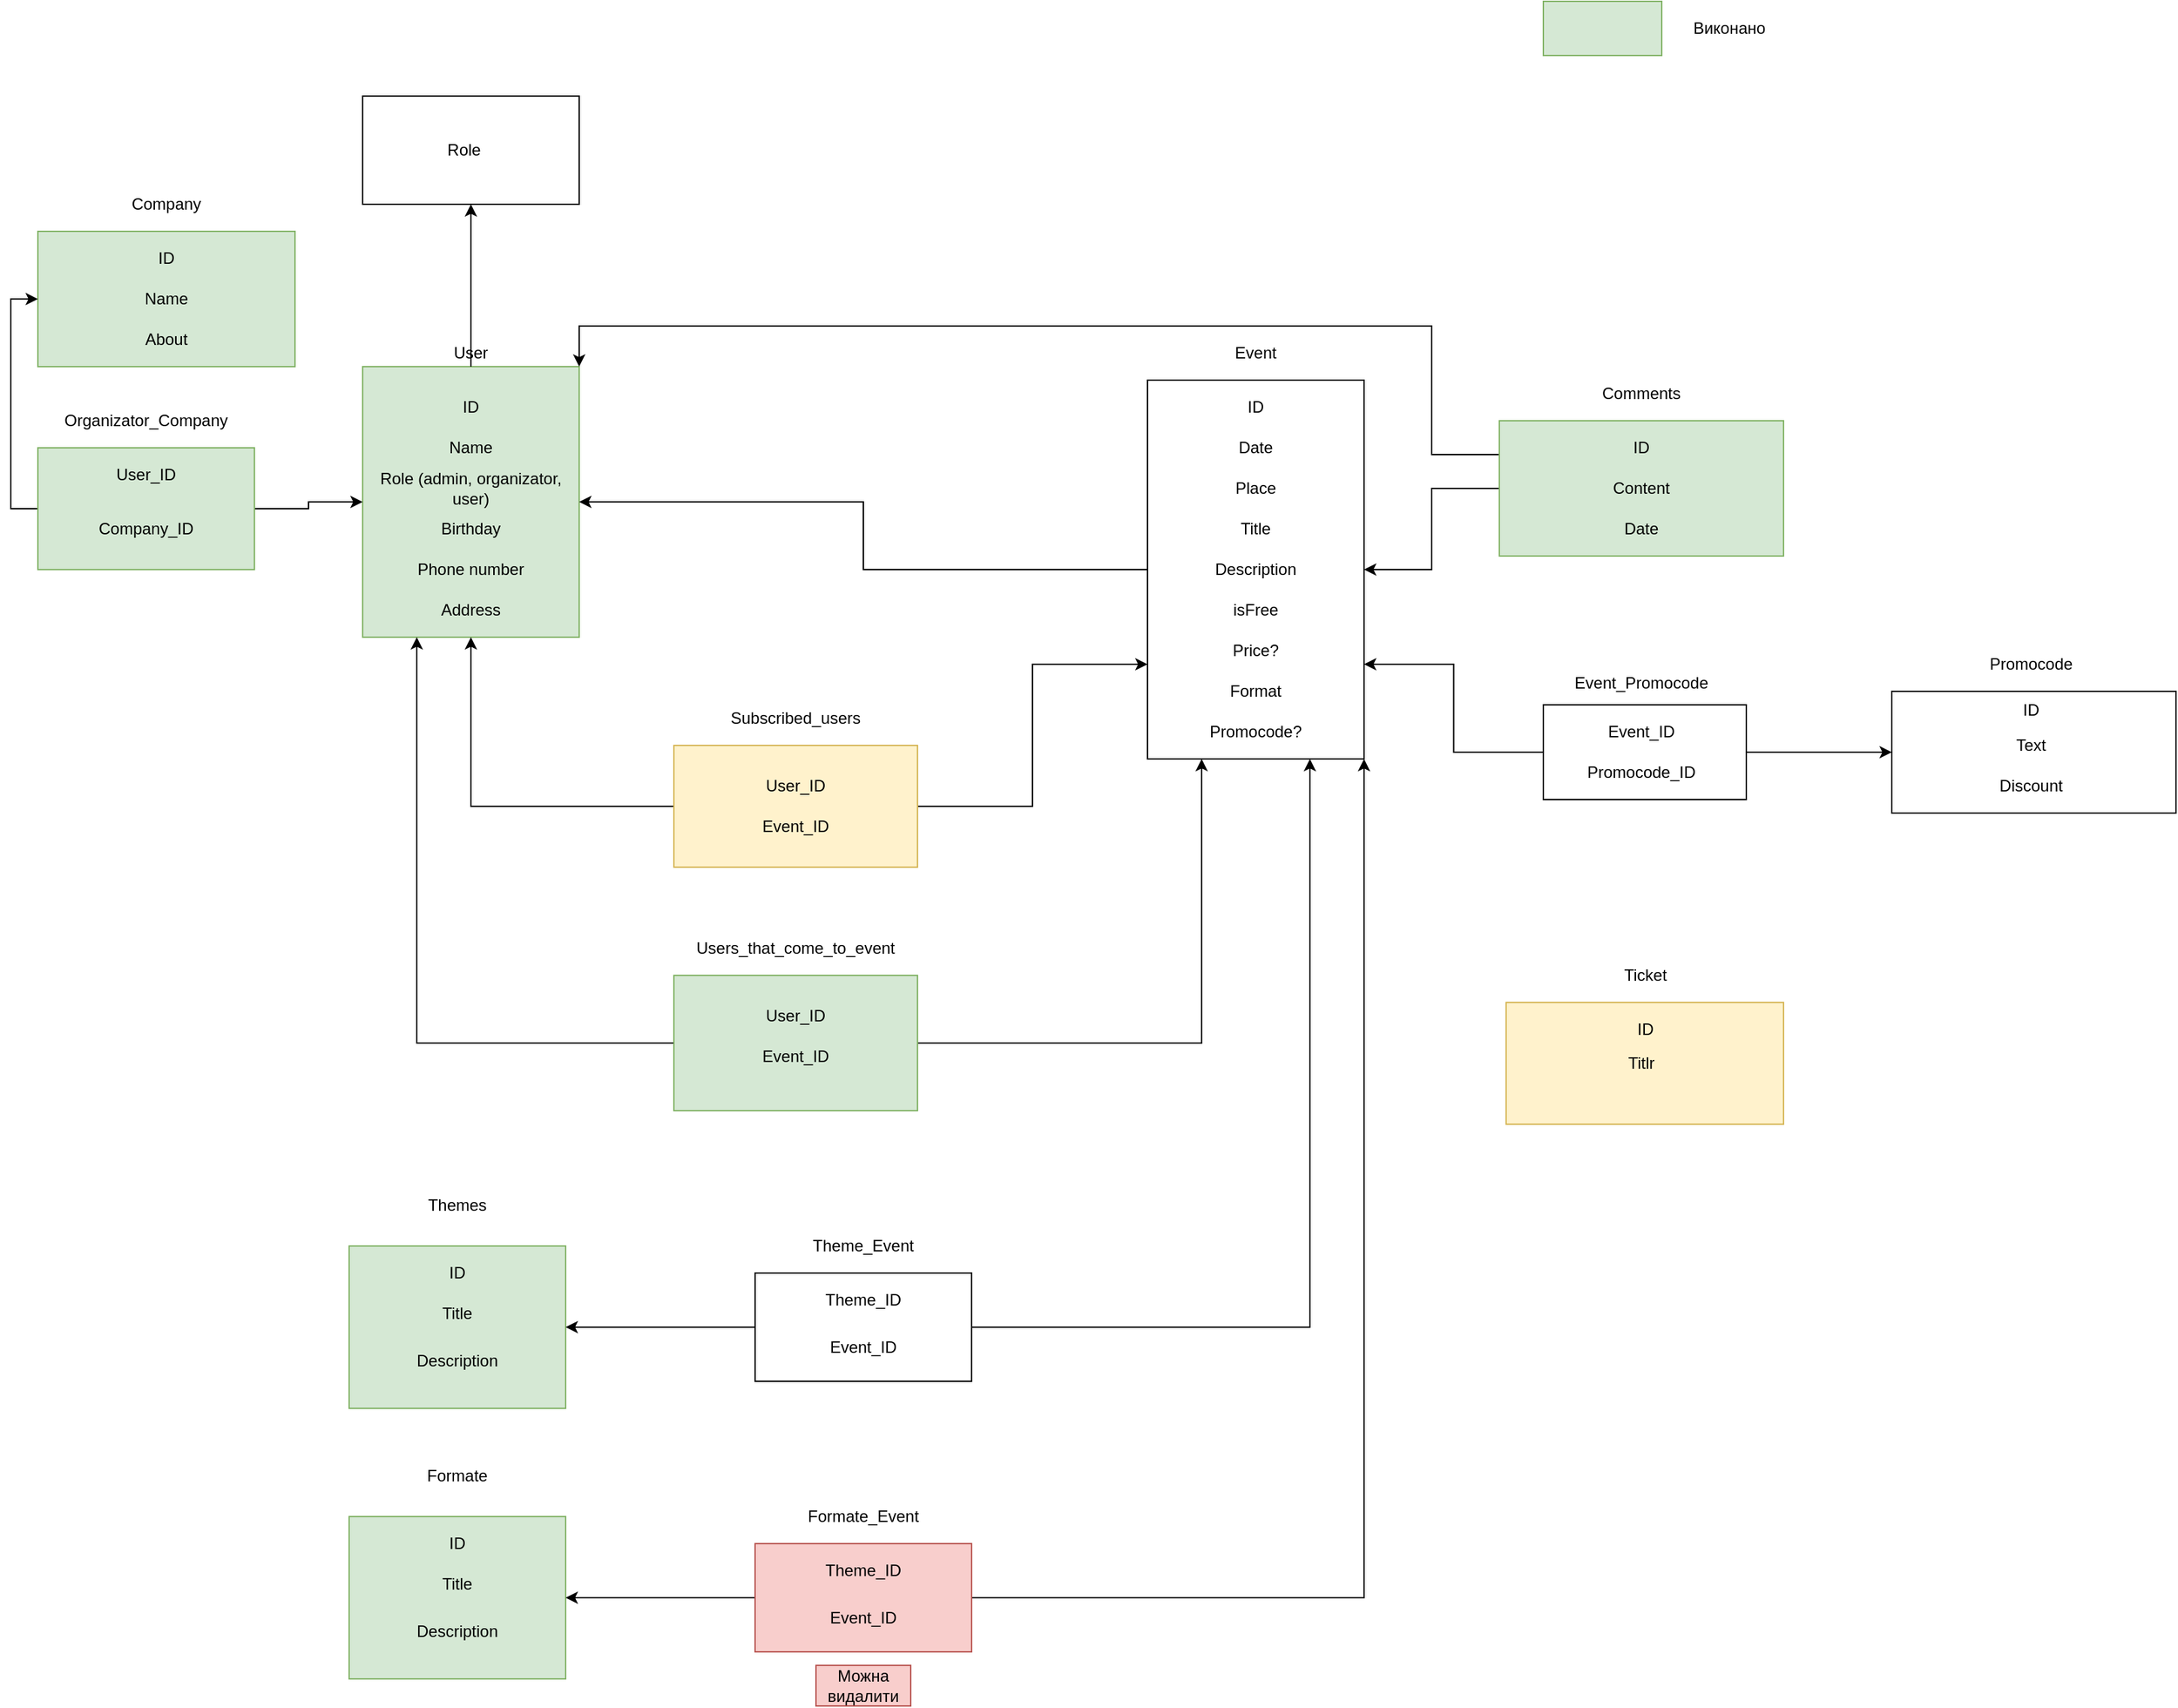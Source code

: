 <mxfile version="13.9.9" type="device"><diagram id="WZS1m6G1uopC5et7jh7P" name="Сторінка-1"><mxGraphModel dx="2107" dy="1814" grid="1" gridSize="10" guides="1" tooltips="1" connect="1" arrows="1" fold="1" page="1" pageScale="1" pageWidth="1169" pageHeight="827" math="0" shadow="0"><root><mxCell id="0"/><mxCell id="1" parent="0"/><mxCell id="OS0tSJ4Hp-Z-cjwjTjHC-1" value="" style="rounded=0;whiteSpace=wrap;html=1;fillColor=#d5e8d4;strokeColor=#82b366;" parent="1" vertex="1"><mxGeometry x="280" y="140" width="160" height="200" as="geometry"/></mxCell><mxCell id="OS0tSJ4Hp-Z-cjwjTjHC-2" value="ID" style="text;html=1;strokeColor=none;fillColor=none;align=center;verticalAlign=middle;whiteSpace=wrap;rounded=0;" parent="1" vertex="1"><mxGeometry x="340" y="160" width="40" height="20" as="geometry"/></mxCell><mxCell id="OS0tSJ4Hp-Z-cjwjTjHC-3" value="Name" style="text;html=1;strokeColor=none;fillColor=none;align=center;verticalAlign=middle;whiteSpace=wrap;rounded=0;" parent="1" vertex="1"><mxGeometry x="340" y="190" width="40" height="20" as="geometry"/></mxCell><mxCell id="OS0tSJ4Hp-Z-cjwjTjHC-4" value="Role (admin, organizator, user)" style="text;html=1;strokeColor=none;fillColor=none;align=center;verticalAlign=middle;whiteSpace=wrap;rounded=0;" parent="1" vertex="1"><mxGeometry x="290" y="220" width="140" height="20" as="geometry"/></mxCell><mxCell id="OS0tSJ4Hp-Z-cjwjTjHC-5" value="Birthday" style="text;html=1;strokeColor=none;fillColor=none;align=center;verticalAlign=middle;whiteSpace=wrap;rounded=0;" parent="1" vertex="1"><mxGeometry x="340" y="250" width="40" height="20" as="geometry"/></mxCell><mxCell id="OS0tSJ4Hp-Z-cjwjTjHC-6" value="Phone number" style="text;html=1;strokeColor=none;fillColor=none;align=center;verticalAlign=middle;whiteSpace=wrap;rounded=0;" parent="1" vertex="1"><mxGeometry x="300" y="280" width="120" height="20" as="geometry"/></mxCell><mxCell id="OS0tSJ4Hp-Z-cjwjTjHC-7" value="Address" style="text;html=1;strokeColor=none;fillColor=none;align=center;verticalAlign=middle;whiteSpace=wrap;rounded=0;" parent="1" vertex="1"><mxGeometry x="330" y="310" width="60" height="20" as="geometry"/></mxCell><mxCell id="OS0tSJ4Hp-Z-cjwjTjHC-35" style="edgeStyle=orthogonalEdgeStyle;rounded=0;orthogonalLoop=1;jettySize=auto;html=1;exitX=0;exitY=0.5;exitDx=0;exitDy=0;entryX=1;entryY=0.5;entryDx=0;entryDy=0;" parent="1" source="OS0tSJ4Hp-Z-cjwjTjHC-8" target="OS0tSJ4Hp-Z-cjwjTjHC-1" edge="1"><mxGeometry relative="1" as="geometry"/></mxCell><mxCell id="OS0tSJ4Hp-Z-cjwjTjHC-8" value="" style="rounded=0;whiteSpace=wrap;html=1;" parent="1" vertex="1"><mxGeometry x="860" y="150" width="160" height="280" as="geometry"/></mxCell><mxCell id="QX7Ex_NNKrgvYC5AAjRK-3" style="edgeStyle=orthogonalEdgeStyle;rounded=0;orthogonalLoop=1;jettySize=auto;html=1;exitX=0.5;exitY=1;exitDx=0;exitDy=0;entryX=0.5;entryY=1;entryDx=0;entryDy=0;" edge="1" parent="1" source="OS0tSJ4Hp-Z-cjwjTjHC-9" target="QX7Ex_NNKrgvYC5AAjRK-1"><mxGeometry relative="1" as="geometry"><Array as="points"><mxPoint x="360" y="110"/><mxPoint x="360" y="110"/></Array></mxGeometry></mxCell><mxCell id="OS0tSJ4Hp-Z-cjwjTjHC-9" value="User" style="text;html=1;strokeColor=none;fillColor=none;align=center;verticalAlign=middle;whiteSpace=wrap;rounded=0;" parent="1" vertex="1"><mxGeometry x="340" y="120" width="40" height="20" as="geometry"/></mxCell><mxCell id="OS0tSJ4Hp-Z-cjwjTjHC-10" value="Event" style="text;html=1;strokeColor=none;fillColor=none;align=center;verticalAlign=middle;whiteSpace=wrap;rounded=0;" parent="1" vertex="1"><mxGeometry x="920" y="120" width="40" height="20" as="geometry"/></mxCell><mxCell id="OS0tSJ4Hp-Z-cjwjTjHC-11" value="ID" style="text;html=1;strokeColor=none;fillColor=none;align=center;verticalAlign=middle;whiteSpace=wrap;rounded=0;" parent="1" vertex="1"><mxGeometry x="920" y="160" width="40" height="20" as="geometry"/></mxCell><mxCell id="OS0tSJ4Hp-Z-cjwjTjHC-12" value="Date" style="text;html=1;strokeColor=none;fillColor=none;align=center;verticalAlign=middle;whiteSpace=wrap;rounded=0;" parent="1" vertex="1"><mxGeometry x="920" y="190" width="40" height="20" as="geometry"/></mxCell><mxCell id="OS0tSJ4Hp-Z-cjwjTjHC-13" value="Place" style="text;html=1;strokeColor=none;fillColor=none;align=center;verticalAlign=middle;whiteSpace=wrap;rounded=0;" parent="1" vertex="1"><mxGeometry x="920" y="220" width="40" height="20" as="geometry"/></mxCell><mxCell id="OS0tSJ4Hp-Z-cjwjTjHC-14" value="Title" style="text;html=1;strokeColor=none;fillColor=none;align=center;verticalAlign=middle;whiteSpace=wrap;rounded=0;" parent="1" vertex="1"><mxGeometry x="920" y="250" width="40" height="20" as="geometry"/></mxCell><mxCell id="OS0tSJ4Hp-Z-cjwjTjHC-15" value="Description" style="text;html=1;strokeColor=none;fillColor=none;align=center;verticalAlign=middle;whiteSpace=wrap;rounded=0;" parent="1" vertex="1"><mxGeometry x="900" y="280" width="80" height="20" as="geometry"/></mxCell><mxCell id="OS0tSJ4Hp-Z-cjwjTjHC-16" value="isFree" style="text;html=1;strokeColor=none;fillColor=none;align=center;verticalAlign=middle;whiteSpace=wrap;rounded=0;" parent="1" vertex="1"><mxGeometry x="920" y="310" width="40" height="20" as="geometry"/></mxCell><mxCell id="OS0tSJ4Hp-Z-cjwjTjHC-17" value="Price?" style="text;html=1;strokeColor=none;fillColor=none;align=center;verticalAlign=middle;whiteSpace=wrap;rounded=0;" parent="1" vertex="1"><mxGeometry x="920" y="340" width="40" height="20" as="geometry"/></mxCell><mxCell id="OS0tSJ4Hp-Z-cjwjTjHC-19" value="Format" style="text;html=1;strokeColor=none;fillColor=none;align=center;verticalAlign=middle;whiteSpace=wrap;rounded=0;" parent="1" vertex="1"><mxGeometry x="920" y="370" width="40" height="20" as="geometry"/></mxCell><mxCell id="cXFSalWBy0Cu6Z5-P3cS-1" value="" style="rounded=0;whiteSpace=wrap;html=1;fillColor=#d5e8d4;strokeColor=#82b366;" parent="1" vertex="1"><mxGeometry x="270" y="790" width="160" height="120" as="geometry"/></mxCell><mxCell id="cXFSalWBy0Cu6Z5-P3cS-2" value="Themes" style="text;html=1;strokeColor=none;fillColor=none;align=center;verticalAlign=middle;whiteSpace=wrap;rounded=0;" parent="1" vertex="1"><mxGeometry x="330" y="750" width="40" height="20" as="geometry"/></mxCell><mxCell id="cXFSalWBy0Cu6Z5-P3cS-3" value="ID" style="text;html=1;strokeColor=none;fillColor=none;align=center;verticalAlign=middle;whiteSpace=wrap;rounded=0;" parent="1" vertex="1"><mxGeometry x="330" y="800" width="40" height="20" as="geometry"/></mxCell><mxCell id="cXFSalWBy0Cu6Z5-P3cS-4" value="Title" style="text;html=1;strokeColor=none;fillColor=none;align=center;verticalAlign=middle;whiteSpace=wrap;rounded=0;" parent="1" vertex="1"><mxGeometry x="330" y="830" width="40" height="20" as="geometry"/></mxCell><mxCell id="cXFSalWBy0Cu6Z5-P3cS-5" value="Description" style="text;html=1;strokeColor=none;fillColor=none;align=center;verticalAlign=middle;whiteSpace=wrap;rounded=0;" parent="1" vertex="1"><mxGeometry x="330" y="865" width="40" height="20" as="geometry"/></mxCell><mxCell id="cXFSalWBy0Cu6Z5-P3cS-10" style="edgeStyle=orthogonalEdgeStyle;rounded=0;orthogonalLoop=1;jettySize=auto;html=1;exitX=0;exitY=0.5;exitDx=0;exitDy=0;entryX=1;entryY=0.5;entryDx=0;entryDy=0;" parent="1" source="cXFSalWBy0Cu6Z5-P3cS-6" target="cXFSalWBy0Cu6Z5-P3cS-1" edge="1"><mxGeometry relative="1" as="geometry"/></mxCell><mxCell id="cXFSalWBy0Cu6Z5-P3cS-26" style="edgeStyle=orthogonalEdgeStyle;rounded=0;orthogonalLoop=1;jettySize=auto;html=1;exitX=1;exitY=0.5;exitDx=0;exitDy=0;entryX=0.75;entryY=1;entryDx=0;entryDy=0;" parent="1" source="cXFSalWBy0Cu6Z5-P3cS-6" target="OS0tSJ4Hp-Z-cjwjTjHC-8" edge="1"><mxGeometry relative="1" as="geometry"/></mxCell><mxCell id="cXFSalWBy0Cu6Z5-P3cS-6" value="" style="rounded=0;whiteSpace=wrap;html=1;" parent="1" vertex="1"><mxGeometry x="570" y="810" width="160" height="80" as="geometry"/></mxCell><mxCell id="cXFSalWBy0Cu6Z5-P3cS-7" value="Theme_Event" style="text;html=1;strokeColor=none;fillColor=none;align=center;verticalAlign=middle;whiteSpace=wrap;rounded=0;" parent="1" vertex="1"><mxGeometry x="630" y="780" width="40" height="20" as="geometry"/></mxCell><mxCell id="cXFSalWBy0Cu6Z5-P3cS-8" value="Theme_ID" style="text;html=1;strokeColor=none;fillColor=none;align=center;verticalAlign=middle;whiteSpace=wrap;rounded=0;" parent="1" vertex="1"><mxGeometry x="630" y="820" width="40" height="20" as="geometry"/></mxCell><mxCell id="cXFSalWBy0Cu6Z5-P3cS-9" value="Event_ID" style="text;html=1;strokeColor=none;fillColor=none;align=center;verticalAlign=middle;whiteSpace=wrap;rounded=0;" parent="1" vertex="1"><mxGeometry x="630" y="855" width="40" height="20" as="geometry"/></mxCell><mxCell id="cXFSalWBy0Cu6Z5-P3cS-17" style="edgeStyle=orthogonalEdgeStyle;rounded=0;orthogonalLoop=1;jettySize=auto;html=1;exitX=1;exitY=0.5;exitDx=0;exitDy=0;entryX=0;entryY=0.75;entryDx=0;entryDy=0;" parent="1" source="cXFSalWBy0Cu6Z5-P3cS-12" target="OS0tSJ4Hp-Z-cjwjTjHC-8" edge="1"><mxGeometry relative="1" as="geometry"/></mxCell><mxCell id="cXFSalWBy0Cu6Z5-P3cS-18" style="edgeStyle=orthogonalEdgeStyle;rounded=0;orthogonalLoop=1;jettySize=auto;html=1;exitX=0;exitY=0.5;exitDx=0;exitDy=0;entryX=0.5;entryY=1;entryDx=0;entryDy=0;" parent="1" source="cXFSalWBy0Cu6Z5-P3cS-12" target="OS0tSJ4Hp-Z-cjwjTjHC-1" edge="1"><mxGeometry relative="1" as="geometry"/></mxCell><mxCell id="cXFSalWBy0Cu6Z5-P3cS-12" value="" style="rounded=0;whiteSpace=wrap;html=1;fillColor=#fff2cc;strokeColor=#d6b656;" parent="1" vertex="1"><mxGeometry x="510" y="420" width="180" height="90" as="geometry"/></mxCell><mxCell id="cXFSalWBy0Cu6Z5-P3cS-13" value="Subscribed_users" style="text;html=1;strokeColor=none;fillColor=none;align=center;verticalAlign=middle;whiteSpace=wrap;rounded=0;" parent="1" vertex="1"><mxGeometry x="580" y="390" width="40" height="20" as="geometry"/></mxCell><mxCell id="cXFSalWBy0Cu6Z5-P3cS-14" value="User_ID" style="text;html=1;strokeColor=none;fillColor=none;align=center;verticalAlign=middle;whiteSpace=wrap;rounded=0;" parent="1" vertex="1"><mxGeometry x="580" y="440" width="40" height="20" as="geometry"/></mxCell><mxCell id="cXFSalWBy0Cu6Z5-P3cS-15" value="Event_ID" style="text;html=1;strokeColor=none;fillColor=none;align=center;verticalAlign=middle;whiteSpace=wrap;rounded=0;" parent="1" vertex="1"><mxGeometry x="580" y="470" width="40" height="20" as="geometry"/></mxCell><mxCell id="cXFSalWBy0Cu6Z5-P3cS-16" style="edgeStyle=orthogonalEdgeStyle;rounded=0;orthogonalLoop=1;jettySize=auto;html=1;exitX=0.5;exitY=1;exitDx=0;exitDy=0;" parent="1" source="cXFSalWBy0Cu6Z5-P3cS-12" target="cXFSalWBy0Cu6Z5-P3cS-12" edge="1"><mxGeometry relative="1" as="geometry"/></mxCell><mxCell id="cXFSalWBy0Cu6Z5-P3cS-24" style="edgeStyle=orthogonalEdgeStyle;rounded=0;orthogonalLoop=1;jettySize=auto;html=1;exitX=0;exitY=0.5;exitDx=0;exitDy=0;entryX=0.25;entryY=1;entryDx=0;entryDy=0;" parent="1" source="cXFSalWBy0Cu6Z5-P3cS-19" target="OS0tSJ4Hp-Z-cjwjTjHC-1" edge="1"><mxGeometry relative="1" as="geometry"/></mxCell><mxCell id="cXFSalWBy0Cu6Z5-P3cS-25" style="edgeStyle=orthogonalEdgeStyle;rounded=0;orthogonalLoop=1;jettySize=auto;html=1;exitX=1;exitY=0.5;exitDx=0;exitDy=0;entryX=0.25;entryY=1;entryDx=0;entryDy=0;" parent="1" source="cXFSalWBy0Cu6Z5-P3cS-19" target="OS0tSJ4Hp-Z-cjwjTjHC-8" edge="1"><mxGeometry relative="1" as="geometry"/></mxCell><mxCell id="cXFSalWBy0Cu6Z5-P3cS-19" value="" style="rounded=0;whiteSpace=wrap;html=1;fillColor=#d5e8d4;strokeColor=#82b366;" parent="1" vertex="1"><mxGeometry x="510" y="590" width="180" height="100" as="geometry"/></mxCell><mxCell id="cXFSalWBy0Cu6Z5-P3cS-20" value="Users_that_come_to_event" style="text;html=1;strokeColor=none;fillColor=none;align=center;verticalAlign=middle;whiteSpace=wrap;rounded=0;" parent="1" vertex="1"><mxGeometry x="550" y="560" width="100" height="20" as="geometry"/></mxCell><mxCell id="cXFSalWBy0Cu6Z5-P3cS-21" value="User_ID" style="text;html=1;strokeColor=none;fillColor=none;align=center;verticalAlign=middle;whiteSpace=wrap;rounded=0;" parent="1" vertex="1"><mxGeometry x="580" y="610" width="40" height="20" as="geometry"/></mxCell><mxCell id="cXFSalWBy0Cu6Z5-P3cS-22" value="Event_ID" style="text;html=1;strokeColor=none;fillColor=none;align=center;verticalAlign=middle;whiteSpace=wrap;rounded=0;" parent="1" vertex="1"><mxGeometry x="580" y="640" width="40" height="20" as="geometry"/></mxCell><mxCell id="cXFSalWBy0Cu6Z5-P3cS-32" style="edgeStyle=orthogonalEdgeStyle;rounded=0;orthogonalLoop=1;jettySize=auto;html=1;exitX=0;exitY=0.25;exitDx=0;exitDy=0;entryX=1;entryY=0;entryDx=0;entryDy=0;" parent="1" source="cXFSalWBy0Cu6Z5-P3cS-27" target="OS0tSJ4Hp-Z-cjwjTjHC-1" edge="1"><mxGeometry relative="1" as="geometry"><Array as="points"><mxPoint x="1070" y="205"/><mxPoint x="1070" y="110"/><mxPoint x="440" y="110"/></Array></mxGeometry></mxCell><mxCell id="cXFSalWBy0Cu6Z5-P3cS-33" style="edgeStyle=orthogonalEdgeStyle;rounded=0;orthogonalLoop=1;jettySize=auto;html=1;exitX=0;exitY=0.5;exitDx=0;exitDy=0;entryX=1;entryY=0.5;entryDx=0;entryDy=0;" parent="1" source="cXFSalWBy0Cu6Z5-P3cS-27" target="OS0tSJ4Hp-Z-cjwjTjHC-8" edge="1"><mxGeometry relative="1" as="geometry"/></mxCell><mxCell id="cXFSalWBy0Cu6Z5-P3cS-27" value="" style="rounded=0;whiteSpace=wrap;html=1;fillColor=#d5e8d4;strokeColor=#82b366;" parent="1" vertex="1"><mxGeometry x="1120" y="180" width="210" height="100" as="geometry"/></mxCell><mxCell id="cXFSalWBy0Cu6Z5-P3cS-28" value="Comments" style="text;html=1;strokeColor=none;fillColor=none;align=center;verticalAlign=middle;whiteSpace=wrap;rounded=0;" parent="1" vertex="1"><mxGeometry x="1205" y="150" width="40" height="20" as="geometry"/></mxCell><mxCell id="cXFSalWBy0Cu6Z5-P3cS-29" value="ID" style="text;html=1;strokeColor=none;fillColor=none;align=center;verticalAlign=middle;whiteSpace=wrap;rounded=0;" parent="1" vertex="1"><mxGeometry x="1205" y="190" width="40" height="20" as="geometry"/></mxCell><mxCell id="cXFSalWBy0Cu6Z5-P3cS-30" value="Content" style="text;html=1;strokeColor=none;fillColor=none;align=center;verticalAlign=middle;whiteSpace=wrap;rounded=0;" parent="1" vertex="1"><mxGeometry x="1205" y="220" width="40" height="20" as="geometry"/></mxCell><mxCell id="cXFSalWBy0Cu6Z5-P3cS-31" value="Date" style="text;html=1;strokeColor=none;fillColor=none;align=center;verticalAlign=middle;whiteSpace=wrap;rounded=0;" parent="1" vertex="1"><mxGeometry x="1205" y="250" width="40" height="20" as="geometry"/></mxCell><mxCell id="cXFSalWBy0Cu6Z5-P3cS-34" value="Promocode?" style="text;html=1;strokeColor=none;fillColor=none;align=center;verticalAlign=middle;whiteSpace=wrap;rounded=0;" parent="1" vertex="1"><mxGeometry x="920" y="400" width="40" height="20" as="geometry"/></mxCell><mxCell id="cXFSalWBy0Cu6Z5-P3cS-35" value="" style="rounded=0;whiteSpace=wrap;html=1;fillColor=#d5e8d4;strokeColor=#82b366;" parent="1" vertex="1"><mxGeometry x="40" y="40" width="190" height="100" as="geometry"/></mxCell><mxCell id="cXFSalWBy0Cu6Z5-P3cS-36" value="Company" style="text;html=1;strokeColor=none;fillColor=none;align=center;verticalAlign=middle;whiteSpace=wrap;rounded=0;" parent="1" vertex="1"><mxGeometry x="115" y="10" width="40" height="20" as="geometry"/></mxCell><mxCell id="cXFSalWBy0Cu6Z5-P3cS-37" value="Name" style="text;html=1;strokeColor=none;fillColor=none;align=center;verticalAlign=middle;whiteSpace=wrap;rounded=0;" parent="1" vertex="1"><mxGeometry x="115" y="80" width="40" height="20" as="geometry"/></mxCell><mxCell id="cXFSalWBy0Cu6Z5-P3cS-38" value="ID" style="text;html=1;strokeColor=none;fillColor=none;align=center;verticalAlign=middle;whiteSpace=wrap;rounded=0;" parent="1" vertex="1"><mxGeometry x="115" y="50" width="40" height="20" as="geometry"/></mxCell><mxCell id="cXFSalWBy0Cu6Z5-P3cS-39" value="About" style="text;html=1;strokeColor=none;fillColor=none;align=center;verticalAlign=middle;whiteSpace=wrap;rounded=0;" parent="1" vertex="1"><mxGeometry x="115" y="110" width="40" height="20" as="geometry"/></mxCell><mxCell id="cXFSalWBy0Cu6Z5-P3cS-44" style="edgeStyle=orthogonalEdgeStyle;rounded=0;orthogonalLoop=1;jettySize=auto;html=1;exitX=0;exitY=0.5;exitDx=0;exitDy=0;entryX=0;entryY=0.5;entryDx=0;entryDy=0;" parent="1" source="cXFSalWBy0Cu6Z5-P3cS-40" target="cXFSalWBy0Cu6Z5-P3cS-35" edge="1"><mxGeometry relative="1" as="geometry"/></mxCell><mxCell id="cXFSalWBy0Cu6Z5-P3cS-45" style="edgeStyle=orthogonalEdgeStyle;rounded=0;orthogonalLoop=1;jettySize=auto;html=1;exitX=1;exitY=0.5;exitDx=0;exitDy=0;entryX=0;entryY=0.5;entryDx=0;entryDy=0;" parent="1" source="cXFSalWBy0Cu6Z5-P3cS-40" target="OS0tSJ4Hp-Z-cjwjTjHC-1" edge="1"><mxGeometry relative="1" as="geometry"/></mxCell><mxCell id="cXFSalWBy0Cu6Z5-P3cS-40" value="" style="rounded=0;whiteSpace=wrap;html=1;fillColor=#d5e8d4;strokeColor=#82b366;" parent="1" vertex="1"><mxGeometry x="40" y="200" width="160" height="90" as="geometry"/></mxCell><mxCell id="cXFSalWBy0Cu6Z5-P3cS-41" value="Organizator_Company" style="text;html=1;strokeColor=none;fillColor=none;align=center;verticalAlign=middle;whiteSpace=wrap;rounded=0;" parent="1" vertex="1"><mxGeometry x="100" y="170" width="40" height="20" as="geometry"/></mxCell><mxCell id="cXFSalWBy0Cu6Z5-P3cS-42" value="User_ID" style="text;html=1;strokeColor=none;fillColor=none;align=center;verticalAlign=middle;whiteSpace=wrap;rounded=0;" parent="1" vertex="1"><mxGeometry x="100" y="210" width="40" height="20" as="geometry"/></mxCell><mxCell id="cXFSalWBy0Cu6Z5-P3cS-43" value="Company_ID" style="text;html=1;strokeColor=none;fillColor=none;align=center;verticalAlign=middle;whiteSpace=wrap;rounded=0;" parent="1" vertex="1"><mxGeometry x="100" y="250" width="40" height="20" as="geometry"/></mxCell><mxCell id="cXFSalWBy0Cu6Z5-P3cS-46" value="" style="rounded=0;whiteSpace=wrap;html=1;fillColor=#fff2cc;strokeColor=#d6b656;" parent="1" vertex="1"><mxGeometry x="1125" y="610" width="205" height="90" as="geometry"/></mxCell><mxCell id="cXFSalWBy0Cu6Z5-P3cS-47" value="Ticket" style="text;html=1;strokeColor=none;fillColor=none;align=center;verticalAlign=middle;whiteSpace=wrap;rounded=0;" parent="1" vertex="1"><mxGeometry x="1207.5" y="580" width="40" height="20" as="geometry"/></mxCell><mxCell id="cXFSalWBy0Cu6Z5-P3cS-48" value="ID" style="text;html=1;strokeColor=none;fillColor=none;align=center;verticalAlign=middle;whiteSpace=wrap;rounded=0;" parent="1" vertex="1"><mxGeometry x="1207.5" y="620" width="40" height="20" as="geometry"/></mxCell><mxCell id="cXFSalWBy0Cu6Z5-P3cS-49" value="Titlr" style="text;html=1;strokeColor=none;fillColor=none;align=center;verticalAlign=middle;whiteSpace=wrap;rounded=0;" parent="1" vertex="1"><mxGeometry x="1205" y="645" width="40" height="20" as="geometry"/></mxCell><mxCell id="O_3V8i-fQvJe5Jrom_5b-1" value="" style="rounded=0;whiteSpace=wrap;html=1;fillColor=#d5e8d4;strokeColor=#82b366;" parent="1" vertex="1"><mxGeometry x="270" y="990" width="160" height="120" as="geometry"/></mxCell><mxCell id="O_3V8i-fQvJe5Jrom_5b-2" value="Formate" style="text;html=1;strokeColor=none;fillColor=none;align=center;verticalAlign=middle;whiteSpace=wrap;rounded=0;" parent="1" vertex="1"><mxGeometry x="330" y="950" width="40" height="20" as="geometry"/></mxCell><mxCell id="O_3V8i-fQvJe5Jrom_5b-3" value="ID" style="text;html=1;strokeColor=none;fillColor=none;align=center;verticalAlign=middle;whiteSpace=wrap;rounded=0;" parent="1" vertex="1"><mxGeometry x="330" y="1000" width="40" height="20" as="geometry"/></mxCell><mxCell id="O_3V8i-fQvJe5Jrom_5b-4" value="Title" style="text;html=1;strokeColor=none;fillColor=none;align=center;verticalAlign=middle;whiteSpace=wrap;rounded=0;" parent="1" vertex="1"><mxGeometry x="330" y="1030" width="40" height="20" as="geometry"/></mxCell><mxCell id="O_3V8i-fQvJe5Jrom_5b-5" value="Description" style="text;html=1;strokeColor=none;fillColor=none;align=center;verticalAlign=middle;whiteSpace=wrap;rounded=0;" parent="1" vertex="1"><mxGeometry x="330" y="1065" width="40" height="20" as="geometry"/></mxCell><mxCell id="O_3V8i-fQvJe5Jrom_5b-6" style="edgeStyle=orthogonalEdgeStyle;rounded=0;orthogonalLoop=1;jettySize=auto;html=1;exitX=0;exitY=0.5;exitDx=0;exitDy=0;entryX=1;entryY=0.5;entryDx=0;entryDy=0;" parent="1" source="O_3V8i-fQvJe5Jrom_5b-7" target="O_3V8i-fQvJe5Jrom_5b-1" edge="1"><mxGeometry relative="1" as="geometry"/></mxCell><mxCell id="O_3V8i-fQvJe5Jrom_5b-11" style="edgeStyle=orthogonalEdgeStyle;rounded=0;orthogonalLoop=1;jettySize=auto;html=1;exitX=1;exitY=0.5;exitDx=0;exitDy=0;entryX=1;entryY=1;entryDx=0;entryDy=0;" parent="1" source="O_3V8i-fQvJe5Jrom_5b-7" target="OS0tSJ4Hp-Z-cjwjTjHC-8" edge="1"><mxGeometry relative="1" as="geometry"/></mxCell><mxCell id="O_3V8i-fQvJe5Jrom_5b-7" value="" style="rounded=0;whiteSpace=wrap;html=1;fillColor=#f8cecc;strokeColor=#b85450;" parent="1" vertex="1"><mxGeometry x="570" y="1010" width="160" height="80" as="geometry"/></mxCell><mxCell id="O_3V8i-fQvJe5Jrom_5b-8" value="Formate_Event" style="text;html=1;strokeColor=none;fillColor=none;align=center;verticalAlign=middle;whiteSpace=wrap;rounded=0;" parent="1" vertex="1"><mxGeometry x="630" y="980" width="40" height="20" as="geometry"/></mxCell><mxCell id="O_3V8i-fQvJe5Jrom_5b-9" value="Theme_ID" style="text;html=1;strokeColor=none;fillColor=none;align=center;verticalAlign=middle;whiteSpace=wrap;rounded=0;" parent="1" vertex="1"><mxGeometry x="630" y="1020" width="40" height="20" as="geometry"/></mxCell><mxCell id="O_3V8i-fQvJe5Jrom_5b-10" value="Event_ID" style="text;html=1;strokeColor=none;fillColor=none;align=center;verticalAlign=middle;whiteSpace=wrap;rounded=0;" parent="1" vertex="1"><mxGeometry x="630" y="1055" width="40" height="20" as="geometry"/></mxCell><mxCell id="O_3V8i-fQvJe5Jrom_5b-12" value="" style="rounded=0;whiteSpace=wrap;html=1;" parent="1" vertex="1"><mxGeometry x="1410" y="380" width="210" height="90" as="geometry"/></mxCell><mxCell id="O_3V8i-fQvJe5Jrom_5b-13" value="Promocode" style="text;html=1;strokeColor=none;fillColor=none;align=center;verticalAlign=middle;whiteSpace=wrap;rounded=0;" parent="1" vertex="1"><mxGeometry x="1492.5" y="350" width="40" height="20" as="geometry"/></mxCell><mxCell id="O_3V8i-fQvJe5Jrom_5b-14" value="ID" style="text;html=1;strokeColor=none;fillColor=none;align=center;verticalAlign=middle;whiteSpace=wrap;rounded=0;" parent="1" vertex="1"><mxGeometry x="1492.5" y="384" width="40" height="20" as="geometry"/></mxCell><mxCell id="O_3V8i-fQvJe5Jrom_5b-15" value="Text" style="text;html=1;strokeColor=none;fillColor=none;align=center;verticalAlign=middle;whiteSpace=wrap;rounded=0;" parent="1" vertex="1"><mxGeometry x="1492.5" y="410" width="40" height="20" as="geometry"/></mxCell><mxCell id="O_3V8i-fQvJe5Jrom_5b-16" value="Discount" style="text;html=1;strokeColor=none;fillColor=none;align=center;verticalAlign=middle;whiteSpace=wrap;rounded=0;" parent="1" vertex="1"><mxGeometry x="1492.5" y="440" width="40" height="20" as="geometry"/></mxCell><mxCell id="O_3V8i-fQvJe5Jrom_5b-22" style="edgeStyle=orthogonalEdgeStyle;rounded=0;orthogonalLoop=1;jettySize=auto;html=1;exitX=1;exitY=0.5;exitDx=0;exitDy=0;entryX=0;entryY=0.5;entryDx=0;entryDy=0;" parent="1" source="O_3V8i-fQvJe5Jrom_5b-17" target="O_3V8i-fQvJe5Jrom_5b-12" edge="1"><mxGeometry relative="1" as="geometry"/></mxCell><mxCell id="O_3V8i-fQvJe5Jrom_5b-23" style="edgeStyle=orthogonalEdgeStyle;rounded=0;orthogonalLoop=1;jettySize=auto;html=1;exitX=0;exitY=0.5;exitDx=0;exitDy=0;entryX=1;entryY=0.75;entryDx=0;entryDy=0;" parent="1" source="O_3V8i-fQvJe5Jrom_5b-17" target="OS0tSJ4Hp-Z-cjwjTjHC-8" edge="1"><mxGeometry relative="1" as="geometry"/></mxCell><mxCell id="O_3V8i-fQvJe5Jrom_5b-17" value="" style="rounded=0;whiteSpace=wrap;html=1;" parent="1" vertex="1"><mxGeometry x="1152.5" y="390" width="150" height="70" as="geometry"/></mxCell><mxCell id="O_3V8i-fQvJe5Jrom_5b-18" value="Event_Promocode" style="text;html=1;strokeColor=none;fillColor=none;align=center;verticalAlign=middle;whiteSpace=wrap;rounded=0;" parent="1" vertex="1"><mxGeometry x="1205" y="364" width="40" height="20" as="geometry"/></mxCell><mxCell id="O_3V8i-fQvJe5Jrom_5b-19" value="Event_ID" style="text;html=1;strokeColor=none;fillColor=none;align=center;verticalAlign=middle;whiteSpace=wrap;rounded=0;" parent="1" vertex="1"><mxGeometry x="1205" y="400" width="40" height="20" as="geometry"/></mxCell><mxCell id="O_3V8i-fQvJe5Jrom_5b-20" value="Promocode_ID" style="text;html=1;strokeColor=none;fillColor=none;align=center;verticalAlign=middle;whiteSpace=wrap;rounded=0;" parent="1" vertex="1"><mxGeometry x="1205" y="430" width="40" height="20" as="geometry"/></mxCell><mxCell id="SRcmHGdZlKXbRLC7QoSZ-1" value="" style="rounded=0;whiteSpace=wrap;html=1;fillColor=#d5e8d4;strokeColor=#82b366;" parent="1" vertex="1"><mxGeometry x="1152.5" y="-130" width="87.5" height="40" as="geometry"/></mxCell><mxCell id="SRcmHGdZlKXbRLC7QoSZ-2" value="Виконано" style="text;html=1;strokeColor=none;fillColor=none;align=center;verticalAlign=middle;whiteSpace=wrap;rounded=0;" parent="1" vertex="1"><mxGeometry x="1270" y="-120" width="40" height="20" as="geometry"/></mxCell><mxCell id="SRcmHGdZlKXbRLC7QoSZ-3" value="Можна видалити" style="text;html=1;strokeColor=#b85450;fillColor=#f8cecc;align=center;verticalAlign=middle;whiteSpace=wrap;rounded=0;" parent="1" vertex="1"><mxGeometry x="615" y="1100" width="70" height="30" as="geometry"/></mxCell><mxCell id="QX7Ex_NNKrgvYC5AAjRK-1" value="" style="rounded=0;whiteSpace=wrap;html=1;" vertex="1" parent="1"><mxGeometry x="280" y="-60" width="160" height="80" as="geometry"/></mxCell><mxCell id="QX7Ex_NNKrgvYC5AAjRK-2" value="Role&lt;br&gt;" style="text;html=1;strokeColor=none;fillColor=none;align=center;verticalAlign=middle;whiteSpace=wrap;rounded=0;" vertex="1" parent="1"><mxGeometry x="330" y="-30" width="50" height="20" as="geometry"/></mxCell></root></mxGraphModel></diagram></mxfile>